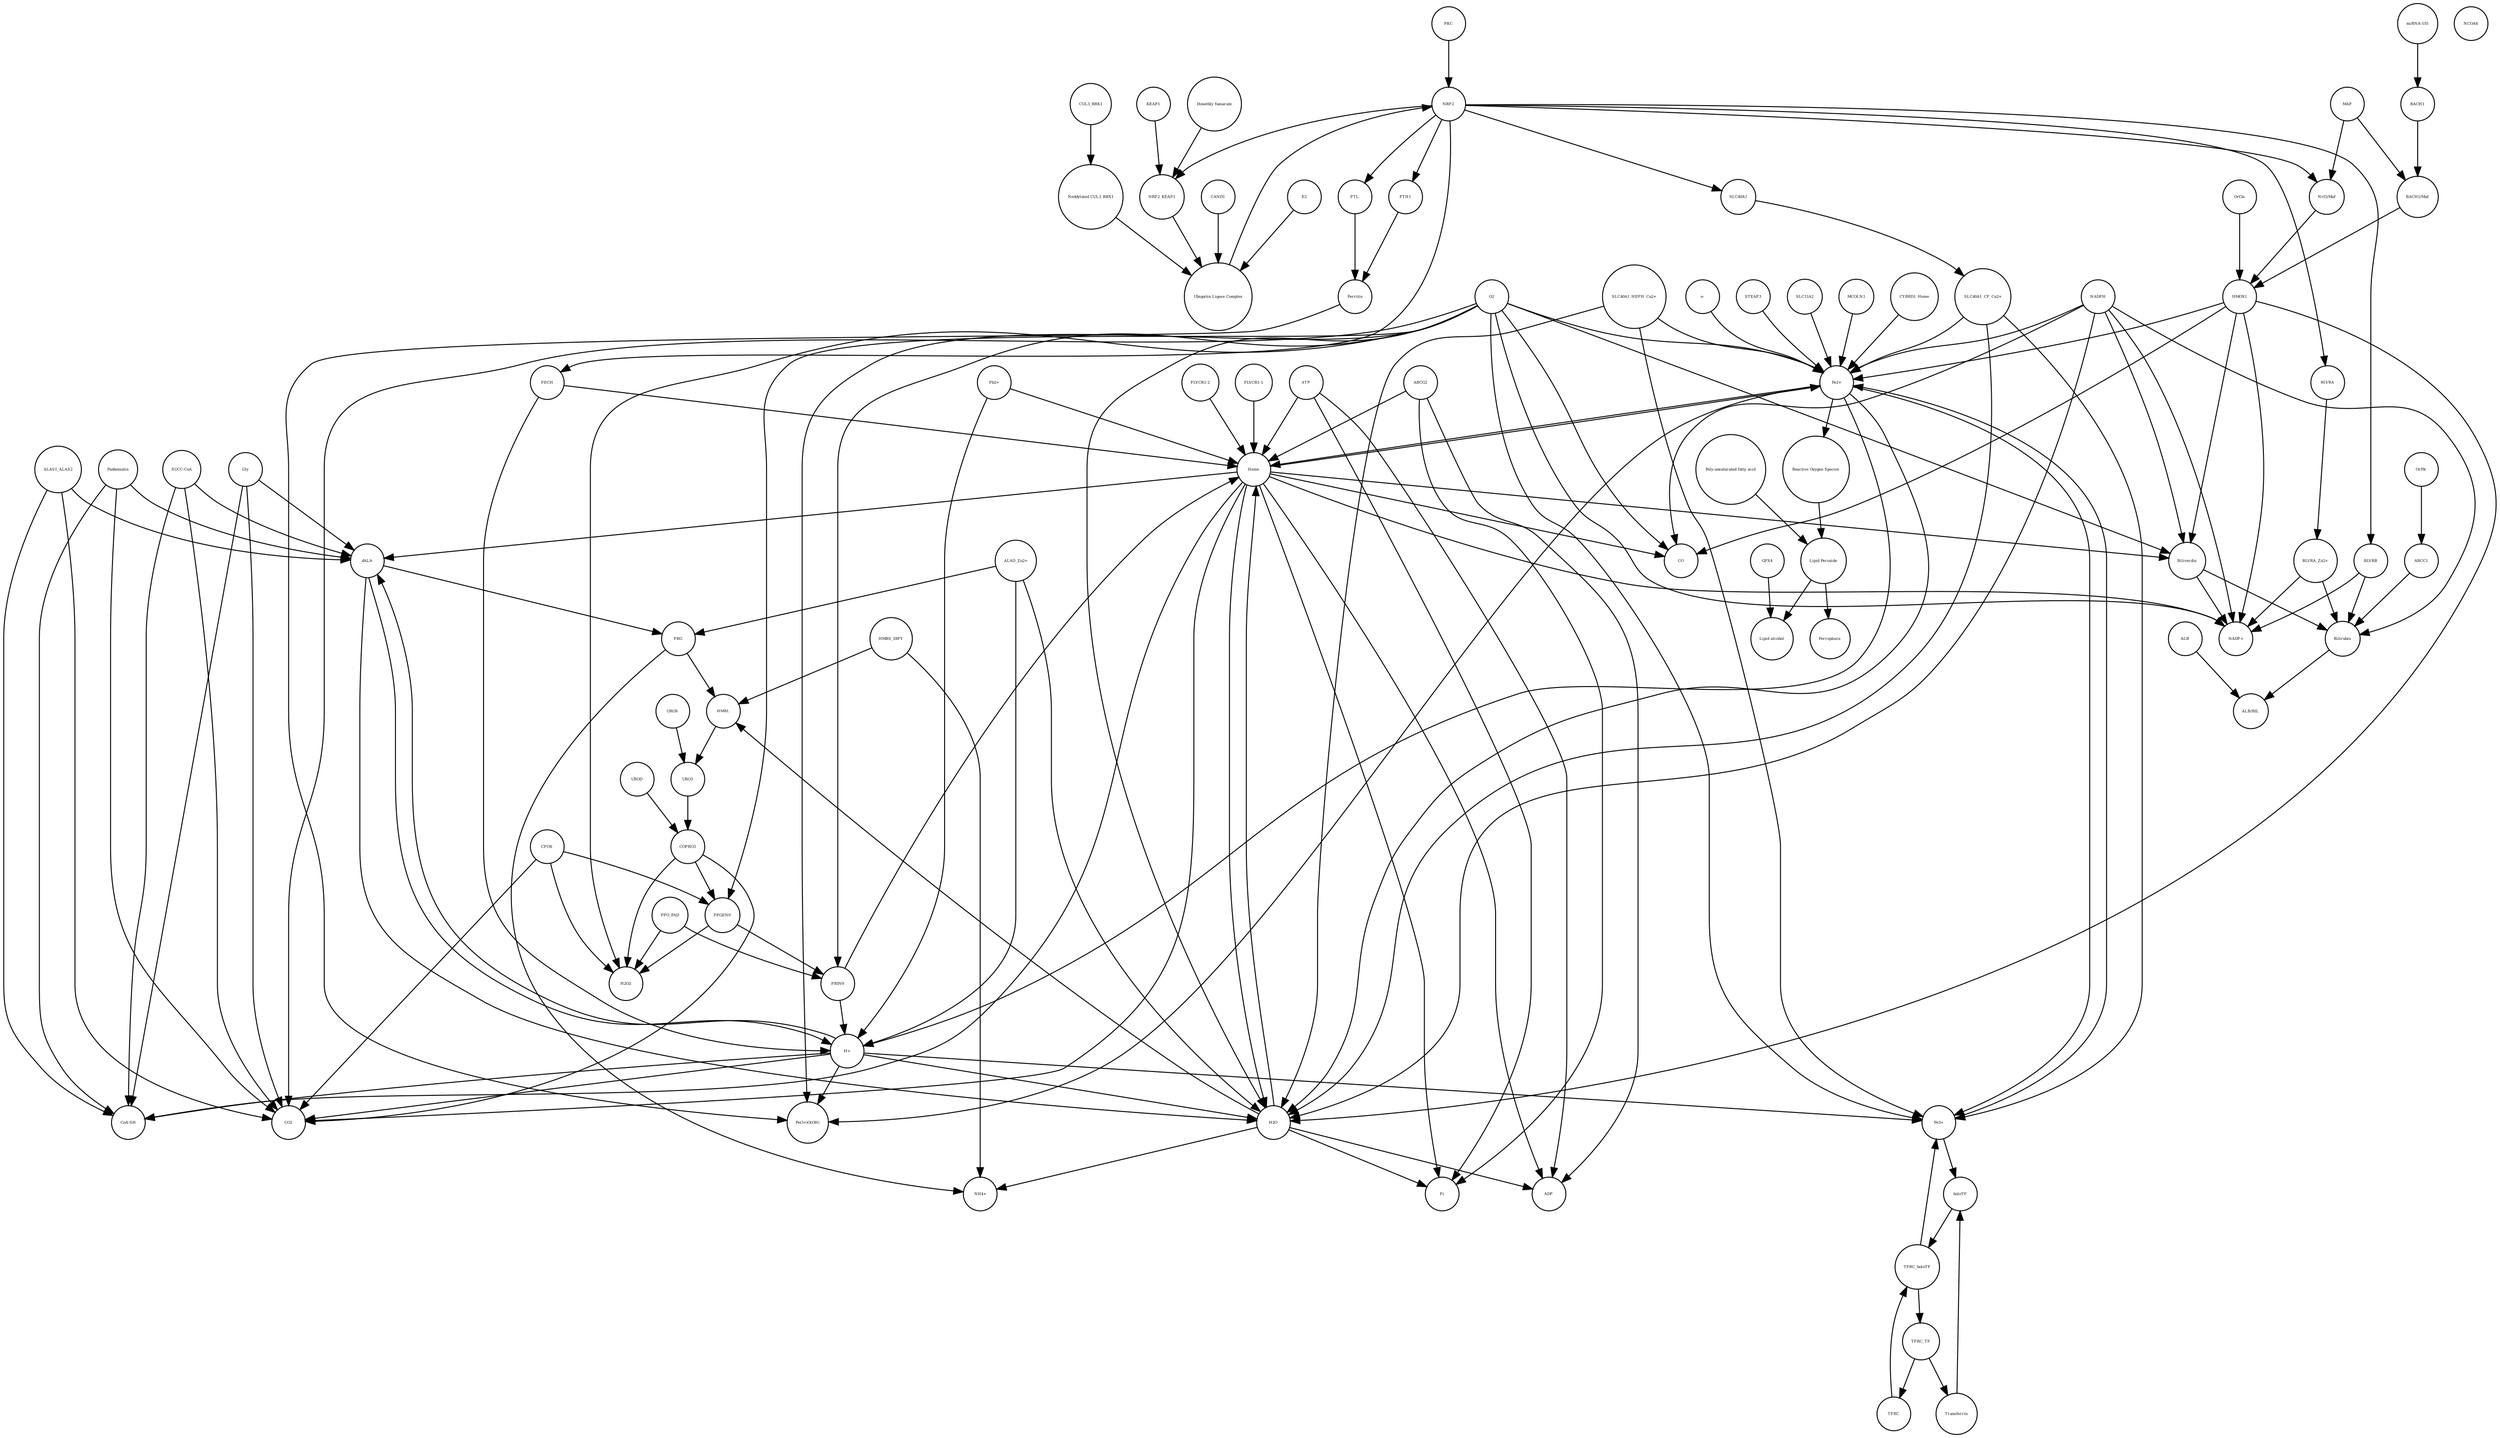 strict digraph  {
"Lipid Peroxide" [annotation="urn_miriam_obo.chebi_CHEBI%3A61051", bipartite=0, cls="simple chemical", fontsize=4, label="Lipid Peroxide", shape=circle];
Ferroptosis [annotation="urn_miriam_obo.go_GO%3A0097707", bipartite=0, cls=phenotype, fontsize=4, label=Ferroptosis, shape=circle];
PBG [annotation="urn_miriam_obo.chebi_CHEBI%3A58126", bipartite=0, cls="simple chemical", fontsize=4, label=PBG, shape=circle];
HMOX1 [annotation=urn_miriam_uniprot_P09601, bipartite=0, cls=macromolecule, fontsize=4, label=HMOX1, shape=circle];
Pi [annotation="urn_miriam_obo.chebi_CHEBI%3A18367", bipartite=0, cls="simple chemical", fontsize=4, label=Pi, shape=circle];
"Nrf2/Maf" [annotation="", bipartite=0, cls=complex, fontsize=4, label="Nrf2/Maf", shape=circle];
"SLC40A1_CP_Cu2+" [annotation="urn_miriam_uniprot_P00450|urn_miriam_uniprot_Q9NP59|urn_miriam_obo.chebi_CHEBI%3A29036", bipartite=0, cls=complex, fontsize=4, label="SLC40A1_CP_Cu2+", shape=circle];
"e-" [annotation="urn_miriam_obo.chebi_CHEBI%3A10545", bipartite=0, cls="simple chemical", fontsize=4, label="e-", shape=circle];
GPX4 [annotation=urn_miriam_uniprot_P36969, bipartite=0, cls=macromolecule, fontsize=4, label=GPX4, shape=circle];
"ALAD_Zn2+" [annotation="urn_miriam_uniprot_P13716|urn_miriam_obo.chebi_CHEBI%3A29105", bipartite=0, cls=complex, fontsize=4, label="ALAD_Zn2+", shape=circle];
"Fe3+" [annotation="urn_miriam_obo.chebi_CHEBI%3A29034", bipartite=0, cls="simple chemical", fontsize=4, label="Fe3+", shape=circle];
Gly [annotation="urn_miriam_obo.chebi_CHEBI%3A57305", bipartite=0, cls="simple chemical", fontsize=4, label=Gly, shape=circle];
Orf3a [annotation=urn_miriam_ncbiprotein_BCD58754, bipartite=0, cls=macromolecule, fontsize=4, label=Orf3a, shape=circle];
"Dimethly fumarate" [annotation="urn_miriam_obo.chebi_CHEBI%3A76004", bipartite=0, cls="simple chemical", fontsize=4, label="Dimethly fumarate", shape=circle];
NRF2 [annotation="", bipartite=0, cls=macromolecule, fontsize=4, label=NRF2, shape=circle];
MAF [annotation=urn_miriam_uniprot_O75444, bipartite=0, cls=macromolecule, fontsize=4, label=MAF, shape=circle];
ALB [annotation=urn_miriam_uniprot_P02768, bipartite=0, cls=macromolecule, fontsize=4, label=ALB, shape=circle];
STEAP3 [annotation=urn_miriam_uniprot_Q658P3, bipartite=0, cls=macromolecule, fontsize=4, label=STEAP3, shape=circle];
Ferritin [annotation=urn_miriam_uniprot_P02794, bipartite=0, cls=complex, fontsize=4, label=Ferritin, shape=circle];
PPO_FAD [annotation="urn_miriam_obo.chebi_CHEBI%3A16238|urn_miriam_uniprot_P50336", bipartite=0, cls=complex, fontsize=4, label=PPO_FAD, shape=circle];
Biliverdin [annotation="urn_miriam_obo.chebi_CHEBI%3A17033", bipartite=0, cls="simple chemical", fontsize=4, label=Biliverdin, shape=circle];
ATP [annotation="urn_miriam_obo.chebi_CHEBI%3A30616", bipartite=0, cls="simple chemical", fontsize=4, label=ATP, shape=circle];
Heme [annotation="urn_miriam_obo.chebi_CHEBI%3A30413", bipartite=0, cls="simple chemical", fontsize=4, label=Heme, shape=circle];
SLC11A2 [annotation=urn_miriam_uniprot_P49281, bipartite=0, cls=macromolecule, fontsize=4, label=SLC11A2, shape=circle];
SLC40A1 [annotation=urn_miriam_ncbigene_30061, bipartite=0, cls="nucleic acid feature", fontsize=4, label=SLC40A1, shape=circle];
holoTF [annotation="urn_miriam_uniprot_P02787|urn_miriam_obo.chebi_CHEBI%3A29034", bipartite=0, cls=complex, fontsize=4, label=holoTF, shape=circle];
"BLVRA_Zn2+" [annotation="urn_miriam_obo.chebi_CHEBI%3A29805|urn_miriam_uniprot_P53004", bipartite=0, cls=complex, fontsize=4, label="BLVRA_Zn2+", shape=circle];
E2 [annotation=urn_miriam_interpro_IPR000608, bipartite=0, cls=macromolecule, fontsize=4, label=E2, shape=circle];
CPOX [annotation=urn_miriam_uniprot_P36551, bipartite=0, cls=macromolecule, fontsize=4, label=CPOX, shape=circle];
ALAS1_ALAS2 [annotation="urn_miriam_uniprot_P13196|urn_miriam_uniprot_P22557", bipartite=0, cls=complex, fontsize=4, label=ALAS1_ALAS2, shape=circle];
"Ubiquitin Ligase Complex" [annotation="urn_miriam_uniprot_Q14145|urn_miriam_uniprot_Q15843|urn_miriam_uniprot_Q13618|urn_miriam_uniprot_P62877|urn_miriam_uniprot_Q16236|urn_miriam_uniprot_P0CG48|urn_miriam_pubmed_19940261|urn_miriam_interpro_IPR000608", bipartite=0, cls=complex, fontsize=4, label="Ubiquitin Ligase Complex", shape=circle];
ABCG2 [annotation=urn_miriam_uniprot_Q9UNQ0, bipartite=0, cls="macromolecule multimer", fontsize=4, label=ABCG2, shape=circle];
BLVRB [annotation=urn_miriam_uniprot_P30043, bipartite=0, cls=macromolecule, fontsize=4, label=BLVRB, shape=circle];
Orf9c [annotation="", bipartite=0, cls=macromolecule, fontsize=4, label=Orf9c, shape=circle];
PKC [annotation="urn_miriam_pubmed_12198130|urn_miriam_interpro_IPR012233", bipartite=0, cls=macromolecule, fontsize=4, label=PKC, shape=circle];
Bilirubin [annotation="urn_miriam_obo.chebi_CHEBI%3A16990", bipartite=0, cls="simple chemical", fontsize=4, label=Bilirubin, shape=circle];
"H+" [annotation="urn_miriam_obo.chebi_CHEBI%3A15378", bipartite=0, cls="simple chemical", fontsize=4, label="H+", shape=circle];
TFRC_holoTF [annotation="urn_miriam_uniprot_P02787|urn_miriam_obo.chebi_CHEBI%3A29034|urn_miriam_uniprot_P02786", bipartite=0, cls=complex, fontsize=4, label=TFRC_holoTF, shape=circle];
"BACH1/Maf" [annotation="", bipartite=0, cls=complex, fontsize=4, label="BACH1/Maf", shape=circle];
"FLVCR1-1" [annotation=urn_miriam_uniprot_Q9Y5Y0, bipartite=0, cls=macromolecule, fontsize=4, label="FLVCR1-1", shape=circle];
"ALB/BIL" [annotation="urn_miriam_uniprot_P02768|urn_miriam_obo.chebi_CHEBI%3A16990", bipartite=0, cls=complex, fontsize=4, label="ALB/BIL", shape=circle];
Transferrin [annotation=urn_miriam_uniprot_P02787, bipartite=0, cls=macromolecule, fontsize=4, label=Transferrin, shape=circle];
CAND1 [annotation=urn_miriam_uniprot_Q86VP6, bipartite=0, cls=macromolecule, fontsize=4, label=CAND1, shape=circle];
"NADP+" [annotation="urn_miriam_obo.chebi_CHEBI%3A18009", bipartite=0, cls="simple chemical", fontsize=4, label="NADP+", shape=circle];
PPGEN9 [annotation="urn_miriam_obo.chebi_CHEBI%3A15435", bipartite=0, cls="simple chemical", fontsize=4, label=PPGEN9, shape=circle];
CO2 [annotation="urn_miriam_obo.chebi_CHEBI%3A16526", bipartite=0, cls="simple chemical", fontsize=4, label=CO2, shape=circle];
URO3 [annotation="urn_miriam_obo.chebi_CHEBI%3A15437", bipartite=0, cls="simple chemical", fontsize=4, label=URO3, shape=circle];
CO [annotation="urn_miriam_obo.chebi_CHEBI%3A17245", bipartite=0, cls="simple chemical", fontsize=4, label=CO, shape=circle];
"SLC40A1_HEPH_Cu2+" [annotation="urn_miriam_uniprot_Q9BQS7|urn_miriam_uniprot_Q9NP59|urn_miriam_obo.chebi_CHEBI%3A28694", bipartite=0, cls=complex, fontsize=4, label="SLC40A1_HEPH_Cu2+", shape=circle];
UROS [annotation=urn_miriam_uniprot_P10746, bipartite=0, cls=macromolecule, fontsize=4, label=UROS, shape=circle];
FTH1 [annotation=urn_miriam_ncbigene_2495, bipartite=0, cls="nucleic acid feature", fontsize=4, label=FTH1, shape=circle];
"CoA-SH" [annotation="urn_miriam_obo.chebi_CHEBI%3A15346", bipartite=0, cls="simple chemical", fontsize=4, label="CoA-SH", shape=circle];
BACH1 [annotation=urn_miriam_uniprot_O14867, bipartite=0, cls=macromolecule, fontsize=4, label=BACH1, shape=circle];
Panhematin [annotation="urn_miriam_obo.chebi_CHEBI%3A50385", bipartite=0, cls="simple chemical", fontsize=4, label=Panhematin, shape=circle];
FECH [annotation=urn_miriam_uniprot_P22830, bipartite=0, cls=macromolecule, fontsize=4, label=FECH, shape=circle];
CUL3_RBX1 [annotation="urn_miriam_uniprot_Q13618|urn_miriam_uniprot_P62877", bipartite=0, cls=complex, fontsize=4, label=CUL3_RBX1, shape=circle];
MCOLN1 [annotation=urn_miriam_uniprot_Q9GZU1, bipartite=0, cls=macromolecule, fontsize=4, label=MCOLN1, shape=circle];
O2 [annotation="urn_miriam_obo.chebi_CHEBI%3A15379", bipartite=0, cls="simple chemical", fontsize=4, label=O2, shape=circle];
"FLVCR1-2" [annotation=urn_miriam_uniprot_Q9Y5Y0, bipartite=0, cls=macromolecule, fontsize=4, label="FLVCR1-2", shape=circle];
"Lipid alcohol" [annotation="urn_miriam_obo.chebi_CHEBI%3A24026", bipartite=0, cls="simple chemical", fontsize=4, label="Lipid alcohol", shape=circle];
dALA [annotation="urn_miriam_obo.chebi_CHEBI%3A356416", bipartite=0, cls="simple chemical", fontsize=4, label=dALA, shape=circle];
"Neddylated CUL3_RBX1" [annotation="urn_miriam_uniprot_Q15843|urn_miriam_uniprot_Q13618|urn_miriam_uniprot_P62877", bipartite=0, cls=complex, fontsize=4, label="Neddylated CUL3_RBX1", shape=circle];
COPRO3 [annotation="urn_miriam_obo.chebi_CHEBI%3A15439", bipartite=0, cls="simple chemical", fontsize=4, label=COPRO3, shape=circle];
"Pb2+" [annotation="urn_miriam_obo.chebi_CHEBI%3A27889", bipartite=0, cls="simple chemical", fontsize=4, label="Pb2+", shape=circle];
"SUCC-CoA" [annotation="urn_miriam_obo.chebi_CHEBI%3A57292", bipartite=0, cls="simple chemical", fontsize=4, label="SUCC-CoA", shape=circle];
"Fe(3+)O(OH)" [annotation="urn_miriam_obo.chebi_CHEBI%3A78619", bipartite=0, cls="simple chemical", fontsize=4, label="Fe(3+)O(OH)", shape=circle];
KEAP1 [annotation=urn_miriam_uniprot_Q14145, bipartite=0, cls=macromolecule, fontsize=4, label=KEAP1, shape=circle];
NADPH [annotation="urn_miriam_obo.chebi_CHEBI%3A16474", bipartite=0, cls="simple chemical", fontsize=4, label=NADPH, shape=circle];
BLVRA [annotation=urn_miriam_ncbigene_644, bipartite=0, cls="nucleic acid feature", fontsize=4, label=BLVRA, shape=circle];
TFRC [annotation=urn_miriam_uniprot_P02786, bipartite=0, cls="macromolecule multimer", fontsize=4, label=TFRC, shape=circle];
HMBS_DIPY [annotation="urn_miriam_obo.chebi_CHEBI%3A36319|urn_miriam_uniprot_P08397", bipartite=0, cls=complex, fontsize=4, label=HMBS_DIPY, shape=circle];
"Reactive Oxygen Species" [annotation="urn_miriam_obo.chebi_CHEBI%3A26523", bipartite=0, cls="simple chemical", fontsize=4, label="Reactive Oxygen Species", shape=circle];
TFRC_TF [annotation="urn_miriam_uniprot_P02787|urn_miriam_uniprot_P02786", bipartite=0, cls=complex, fontsize=4, label=TFRC_TF, shape=circle];
UROD [annotation=urn_miriam_uniprot_P06132, bipartite=0, cls=macromolecule, fontsize=4, label=UROD, shape=circle];
ABCC1 [annotation=urn_miriam_uniprot_P02768, bipartite=0, cls=macromolecule, fontsize=4, label=ABCC1, shape=circle];
NRF2_KEAP1 [annotation="urn_miriam_uniprot_Q14145|urn_miriam_uniprot_Q16236", bipartite=0, cls=complex, fontsize=4, label=NRF2_KEAP1, shape=circle];
H2O2 [annotation="urn_miriam_obo.chebi_CHEBI%3A16240", bipartite=0, cls="simple chemical", fontsize=4, label=H2O2, shape=circle];
"Fe2+" [annotation="urn_miriam_obo.chebi_CHEBI%3A29033", bipartite=0, cls="simple chemical", fontsize=4, label="Fe2+", shape=circle];
"Poly-unsaturated fatty acid" [annotation="urn_miriam_obo.chebi_CHEBI%3A26208", bipartite=0, cls="simple chemical", fontsize=4, label="Poly-unsaturated fatty acid", shape=circle];
"miRNA-155" [annotation=urn_miriam_ncbigene_406947, bipartite=0, cls="nucleic acid feature", fontsize=4, label="miRNA-155", shape=circle];
HMBL [annotation="urn_miriam_obo.chebi_CHEBI%3A57845", bipartite=0, cls="simple chemical", fontsize=4, label=HMBL, shape=circle];
NCOA4 [annotation=urn_miriam_uniprot_Q13772, bipartite=0, cls=macromolecule, fontsize=4, label=NCOA4, shape=circle];
"NH4+" [annotation="urn_miriam_obo.chebi_CHEBI%3A28938", bipartite=0, cls="simple chemical", fontsize=4, label="NH4+", shape=circle];
ADP [annotation="urn_miriam_obo.chebi_CHEBI%3A456216", bipartite=0, cls="simple chemical", fontsize=4, label=ADP, shape=circle];
H2O [annotation="urn_miriam_obo.chebi_CHEBI%3A15377", bipartite=0, cls="simple chemical", fontsize=4, label=H2O, shape=circle];
FTL [annotation=urn_miriam_ncbigene_2512, bipartite=0, cls="nucleic acid feature", fontsize=4, label=FTL, shape=circle];
CYBRD1_Heme [annotation="urn_miriam_uniprot_Q53TN4|urn_miriam_obo.chebi_CHEBI%3A30413", bipartite=0, cls=complex, fontsize=4, label=CYBRD1_Heme, shape=circle];
PRIN9 [annotation="urn_miriam_obo.chebi_CHEBI%3A15430", bipartite=0, cls="simple chemical", fontsize=4, label=PRIN9, shape=circle];
"Lipid Peroxide" -> Ferroptosis  [annotation="", interaction_type="necessary stimulation"];
"Lipid Peroxide" -> "Lipid alcohol"  [annotation="", interaction_type=production];
PBG -> HMBL  [annotation="", interaction_type=production];
PBG -> "NH4+"  [annotation="", interaction_type=production];
HMOX1 -> H2O  [annotation="", interaction_type=catalysis];
HMOX1 -> "Fe2+"  [annotation="", interaction_type=catalysis];
HMOX1 -> CO  [annotation="", interaction_type=catalysis];
HMOX1 -> Biliverdin  [annotation="", interaction_type=catalysis];
HMOX1 -> "NADP+"  [annotation="", interaction_type=catalysis];
"Nrf2/Maf" -> HMOX1  [annotation="urn_miriam_pubmed_10473555|urn_miriam_pubmed_31827672|urn_miriam_pubmed_30692038|urn_miriam_pubmed_29717933", interaction_type=catalysis];
"SLC40A1_CP_Cu2+" -> "Fe3+"  [annotation="", interaction_type=catalysis];
"SLC40A1_CP_Cu2+" -> H2O  [annotation="", interaction_type=catalysis];
"SLC40A1_CP_Cu2+" -> "Fe2+"  [annotation="", interaction_type=catalysis];
"e-" -> "Fe2+"  [annotation="", interaction_type=production];
GPX4 -> "Lipid alcohol"  [annotation="urn_miriam_pubmed_26794443|urn_miriam_pubmed_30692038", interaction_type=catalysis];
"ALAD_Zn2+" -> "H+"  [annotation="", interaction_type=catalysis];
"ALAD_Zn2+" -> H2O  [annotation="", interaction_type=catalysis];
"ALAD_Zn2+" -> PBG  [annotation="", interaction_type=catalysis];
"Fe3+" -> holoTF  [annotation="", interaction_type=production];
"Fe3+" -> "Fe2+"  [annotation="", interaction_type=production];
Gly -> "CoA-SH"  [annotation="", interaction_type=production];
Gly -> CO2  [annotation="", interaction_type=production];
Gly -> dALA  [annotation="", interaction_type=production];
Orf3a -> HMOX1  [annotation="urn_miriam_doi_10.1101%2F2020.03.22.002386|urn_miriam_taxonomy_2697049", interaction_type=modulation];
"Dimethly fumarate" -> NRF2_KEAP1  [annotation="urn_miriam_pubmed_15282312|urn_miriam_pubmed_20486766|urn_miriam_pubmed_31692987|urn_miriam_pubmed_15572695|urn_miriam_pubmed_32132672", interaction_type=inhibition];
NRF2 -> FECH  [annotation="urn_miriam_pubmed_30692038|urn_miriam_pubmed_23766848", interaction_type=catalysis];
NRF2 -> FTH1  [annotation=urn_miriam_pubmed_30692038, interaction_type=catalysis];
NRF2 -> BLVRA  [annotation=urn_miriam_pubmed_30692038, interaction_type=catalysis];
NRF2 -> NRF2_KEAP1  [annotation="", interaction_type=production];
NRF2 -> FTL  [annotation=urn_miriam_pubmed_30692038, interaction_type=catalysis];
NRF2 -> "Nrf2/Maf"  [annotation="", interaction_type=production];
NRF2 -> SLC40A1  [annotation=urn_miriam_pubmed_30692038, interaction_type=catalysis];
NRF2 -> BLVRB  [annotation=urn_miriam_pubmed_30692038, interaction_type=catalysis];
MAF -> "Nrf2/Maf"  [annotation="", interaction_type=production];
MAF -> "BACH1/Maf"  [annotation="", interaction_type=production];
ALB -> "ALB/BIL"  [annotation="", interaction_type=production];
STEAP3 -> "Fe2+"  [annotation="", interaction_type=catalysis];
Ferritin -> "Fe(3+)O(OH)"  [annotation="", interaction_type=catalysis];
PPO_FAD -> H2O2  [annotation="", interaction_type=catalysis];
PPO_FAD -> PRIN9  [annotation="", interaction_type=catalysis];
Biliverdin -> "NADP+"  [annotation="", interaction_type=production];
Biliverdin -> Bilirubin  [annotation="", interaction_type=production];
ATP -> Pi  [annotation="", interaction_type=production];
ATP -> ADP  [annotation="", interaction_type=production];
ATP -> Heme  [annotation="", interaction_type=production];
Heme -> H2O  [annotation="", interaction_type=production];
Heme -> "Fe2+"  [annotation="", interaction_type=production];
Heme -> CO  [annotation="", interaction_type=production];
Heme -> Biliverdin  [annotation="", interaction_type=production];
Heme -> "NADP+"  [annotation="", interaction_type=production];
Heme -> Pi  [annotation="", interaction_type=production];
Heme -> ADP  [annotation="", interaction_type=production];
Heme -> dALA  [annotation=urn_miriam_pubmed_25446301, interaction_type=inhibition];
Heme -> "CoA-SH"  [annotation=urn_miriam_pubmed_25446301, interaction_type=inhibition];
Heme -> CO2  [annotation=urn_miriam_pubmed_25446301, interaction_type=inhibition];
SLC11A2 -> "Fe2+"  [annotation="", interaction_type=catalysis];
SLC40A1 -> "SLC40A1_CP_Cu2+"  [annotation="", interaction_type=production];
holoTF -> TFRC_holoTF  [annotation="", interaction_type=production];
"BLVRA_Zn2+" -> "NADP+"  [annotation="", interaction_type=catalysis];
"BLVRA_Zn2+" -> Bilirubin  [annotation="", interaction_type=catalysis];
E2 -> "Ubiquitin Ligase Complex"  [annotation="", interaction_type=production];
CPOX -> CO2  [annotation="", interaction_type=catalysis];
CPOX -> H2O2  [annotation="", interaction_type=catalysis];
CPOX -> PPGEN9  [annotation="", interaction_type=catalysis];
ALAS1_ALAS2 -> "CoA-SH"  [annotation=urn_miriam_pubmed_25446301, interaction_type=catalysis];
ALAS1_ALAS2 -> CO2  [annotation=urn_miriam_pubmed_25446301, interaction_type=catalysis];
ALAS1_ALAS2 -> dALA  [annotation=urn_miriam_pubmed_25446301, interaction_type=catalysis];
"Ubiquitin Ligase Complex" -> NRF2  [annotation="", interaction_type=production];
ABCG2 -> Pi  [annotation="", interaction_type=catalysis];
ABCG2 -> ADP  [annotation="", interaction_type=catalysis];
ABCG2 -> Heme  [annotation="", interaction_type=catalysis];
BLVRB -> "NADP+"  [annotation="", interaction_type=catalysis];
BLVRB -> Bilirubin  [annotation="", interaction_type=catalysis];
Orf9c -> ABCC1  [annotation="urn_miriam_doi_10.1101%2F2020.03.22.002386|urn_miriam_taxonomy_2697049", interaction_type=modulation];
PKC -> NRF2  [annotation="urn_miriam_pubmed_31692987|urn_miriam_pubmed_12198130", interaction_type=catalysis];
Bilirubin -> "ALB/BIL"  [annotation="", interaction_type=production];
"H+" -> dALA  [annotation="", interaction_type=production];
"H+" -> "CoA-SH"  [annotation="", interaction_type=production];
"H+" -> CO2  [annotation="", interaction_type=production];
"H+" -> H2O  [annotation="", interaction_type=production];
"H+" -> "Fe3+"  [annotation="", interaction_type=production];
"H+" -> "Fe(3+)O(OH)"  [annotation="", interaction_type=production];
TFRC_holoTF -> "Fe3+"  [annotation="", interaction_type=production];
TFRC_holoTF -> TFRC_TF  [annotation="", interaction_type=production];
"BACH1/Maf" -> HMOX1  [annotation="urn_miriam_pubmed_10473555|urn_miriam_pubmed_31827672|urn_miriam_pubmed_30692038|urn_miriam_pubmed_29717933", interaction_type=inhibition];
"FLVCR1-1" -> Heme  [annotation="", interaction_type=catalysis];
Transferrin -> holoTF  [annotation="", interaction_type=production];
CAND1 -> "Ubiquitin Ligase Complex"  [annotation="urn_miriam_pubmed_20486766|urn_miriam_pubmed_31692987|urn_miriam_pubmed_16449638|urn_miriam_pubmed_15572695", interaction_type=inhibition];
PPGEN9 -> H2O2  [annotation="", interaction_type=production];
PPGEN9 -> PRIN9  [annotation="", interaction_type=production];
URO3 -> COPRO3  [annotation="", interaction_type=production];
"SLC40A1_HEPH_Cu2+" -> "Fe2+"  [annotation="", interaction_type=catalysis];
"SLC40A1_HEPH_Cu2+" -> "Fe3+"  [annotation="", interaction_type=catalysis];
"SLC40A1_HEPH_Cu2+" -> H2O  [annotation="", interaction_type=catalysis];
UROS -> URO3  [annotation="", interaction_type=catalysis];
FTH1 -> Ferritin  [annotation="", interaction_type=production];
BACH1 -> "BACH1/Maf"  [annotation="", interaction_type=production];
Panhematin -> "CoA-SH"  [annotation=urn_miriam_pubmed_25446301, interaction_type=inhibition];
Panhematin -> CO2  [annotation=urn_miriam_pubmed_25446301, interaction_type=inhibition];
Panhematin -> dALA  [annotation=urn_miriam_pubmed_25446301, interaction_type=inhibition];
FECH -> "H+"  [annotation="", interaction_type=catalysis];
FECH -> Heme  [annotation="", interaction_type=catalysis];
CUL3_RBX1 -> "Neddylated CUL3_RBX1"  [annotation="", interaction_type=production];
MCOLN1 -> "Fe2+"  [annotation="", interaction_type=catalysis];
O2 -> H2O  [annotation="", interaction_type=production];
O2 -> "Fe2+"  [annotation="", interaction_type=production];
O2 -> CO  [annotation="", interaction_type=production];
O2 -> Biliverdin  [annotation="", interaction_type=production];
O2 -> "NADP+"  [annotation="", interaction_type=production];
O2 -> "Fe(3+)O(OH)"  [annotation="", interaction_type=production];
O2 -> "Fe3+"  [annotation="", interaction_type=production];
O2 -> PRIN9  [annotation="", interaction_type=production];
O2 -> H2O2  [annotation="", interaction_type=production];
O2 -> PPGEN9  [annotation="", interaction_type=production];
O2 -> CO2  [annotation="", interaction_type=production];
"FLVCR1-2" -> Heme  [annotation="", interaction_type=catalysis];
dALA -> "H+"  [annotation="", interaction_type=production];
dALA -> H2O  [annotation="", interaction_type=production];
dALA -> PBG  [annotation="", interaction_type=production];
"Neddylated CUL3_RBX1" -> "Ubiquitin Ligase Complex"  [annotation="", interaction_type=production];
COPRO3 -> CO2  [annotation="", interaction_type=production];
COPRO3 -> H2O2  [annotation="", interaction_type=production];
COPRO3 -> PPGEN9  [annotation="", interaction_type=production];
"Pb2+" -> "H+"  [annotation="", interaction_type=inhibition];
"Pb2+" -> Heme  [annotation="", interaction_type=inhibition];
"SUCC-CoA" -> "CoA-SH"  [annotation="", interaction_type=production];
"SUCC-CoA" -> CO2  [annotation="", interaction_type=production];
"SUCC-CoA" -> dALA  [annotation="", interaction_type=production];
KEAP1 -> NRF2_KEAP1  [annotation="", interaction_type=production];
NADPH -> H2O  [annotation="", interaction_type=production];
NADPH -> "Fe2+"  [annotation="", interaction_type=production];
NADPH -> CO  [annotation="", interaction_type=production];
NADPH -> Biliverdin  [annotation="", interaction_type=production];
NADPH -> "NADP+"  [annotation="", interaction_type=production];
NADPH -> Bilirubin  [annotation="", interaction_type=production];
BLVRA -> "BLVRA_Zn2+"  [annotation="", interaction_type=production];
TFRC -> TFRC_holoTF  [annotation="", interaction_type=production];
HMBS_DIPY -> HMBL  [annotation="", interaction_type=catalysis];
HMBS_DIPY -> "NH4+"  [annotation="", interaction_type=catalysis];
"Reactive Oxygen Species" -> "Lipid Peroxide"  [annotation="urn_miriam_pubmed_26794443|urn_miriam_pubmed_30692038", interaction_type=catalysis];
TFRC_TF -> Transferrin  [annotation="", interaction_type=production];
TFRC_TF -> TFRC  [annotation="", interaction_type=production];
UROD -> COPRO3  [annotation="", interaction_type=catalysis];
ABCC1 -> Bilirubin  [annotation="", interaction_type=catalysis];
NRF2_KEAP1 -> "Ubiquitin Ligase Complex"  [annotation="", interaction_type=production];
"Fe2+" -> H2O  [annotation="", interaction_type=production];
"Fe2+" -> "Fe3+"  [annotation="", interaction_type=production];
"Fe2+" -> "Fe(3+)O(OH)"  [annotation="", interaction_type=production];
"Fe2+" -> "Reactive Oxygen Species"  [annotation="urn_miriam_pubmed_26794443|urn_miriam_pubmed_30692038", interaction_type=catalysis];
"Fe2+" -> "H+"  [annotation="", interaction_type=production];
"Fe2+" -> Heme  [annotation="", interaction_type=production];
"Poly-unsaturated fatty acid" -> "Lipid Peroxide"  [annotation="", interaction_type=production];
"miRNA-155" -> BACH1  [annotation="urn_miriam_pubmed_28082120|urn_miriam_pubmed_21982894", interaction_type=inhibition];
HMBL -> URO3  [annotation="", interaction_type=production];
H2O -> HMBL  [annotation="", interaction_type=production];
H2O -> "NH4+"  [annotation="", interaction_type=production];
H2O -> ADP  [annotation="", interaction_type=production];
H2O -> Pi  [annotation="", interaction_type=production];
H2O -> Heme  [annotation="", interaction_type=production];
FTL -> Ferritin  [annotation="", interaction_type=production];
CYBRD1_Heme -> "Fe2+"  [annotation="", interaction_type=catalysis];
PRIN9 -> "H+"  [annotation="", interaction_type=production];
PRIN9 -> Heme  [annotation="", interaction_type=production];
}
